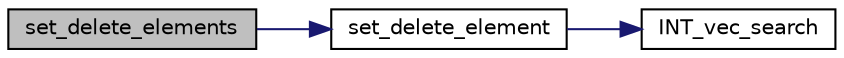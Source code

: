 digraph "set_delete_elements"
{
  edge [fontname="Helvetica",fontsize="10",labelfontname="Helvetica",labelfontsize="10"];
  node [fontname="Helvetica",fontsize="10",shape=record];
  rankdir="LR";
  Node4063 [label="set_delete_elements",height=0.2,width=0.4,color="black", fillcolor="grey75", style="filled", fontcolor="black"];
  Node4063 -> Node4064 [color="midnightblue",fontsize="10",style="solid",fontname="Helvetica"];
  Node4064 [label="set_delete_element",height=0.2,width=0.4,color="black", fillcolor="white", style="filled",URL="$d2/d7c/combinatorics_8_c.html#a4ddab5f8fd4385642059e27de2e9b465"];
  Node4064 -> Node4065 [color="midnightblue",fontsize="10",style="solid",fontname="Helvetica"];
  Node4065 [label="INT_vec_search",height=0.2,width=0.4,color="black", fillcolor="white", style="filled",URL="$d5/de2/foundations_2data__structures_2data__structures_8h.html#ad103ef2316a1f671bdb68fd9cd9ba945"];
}
